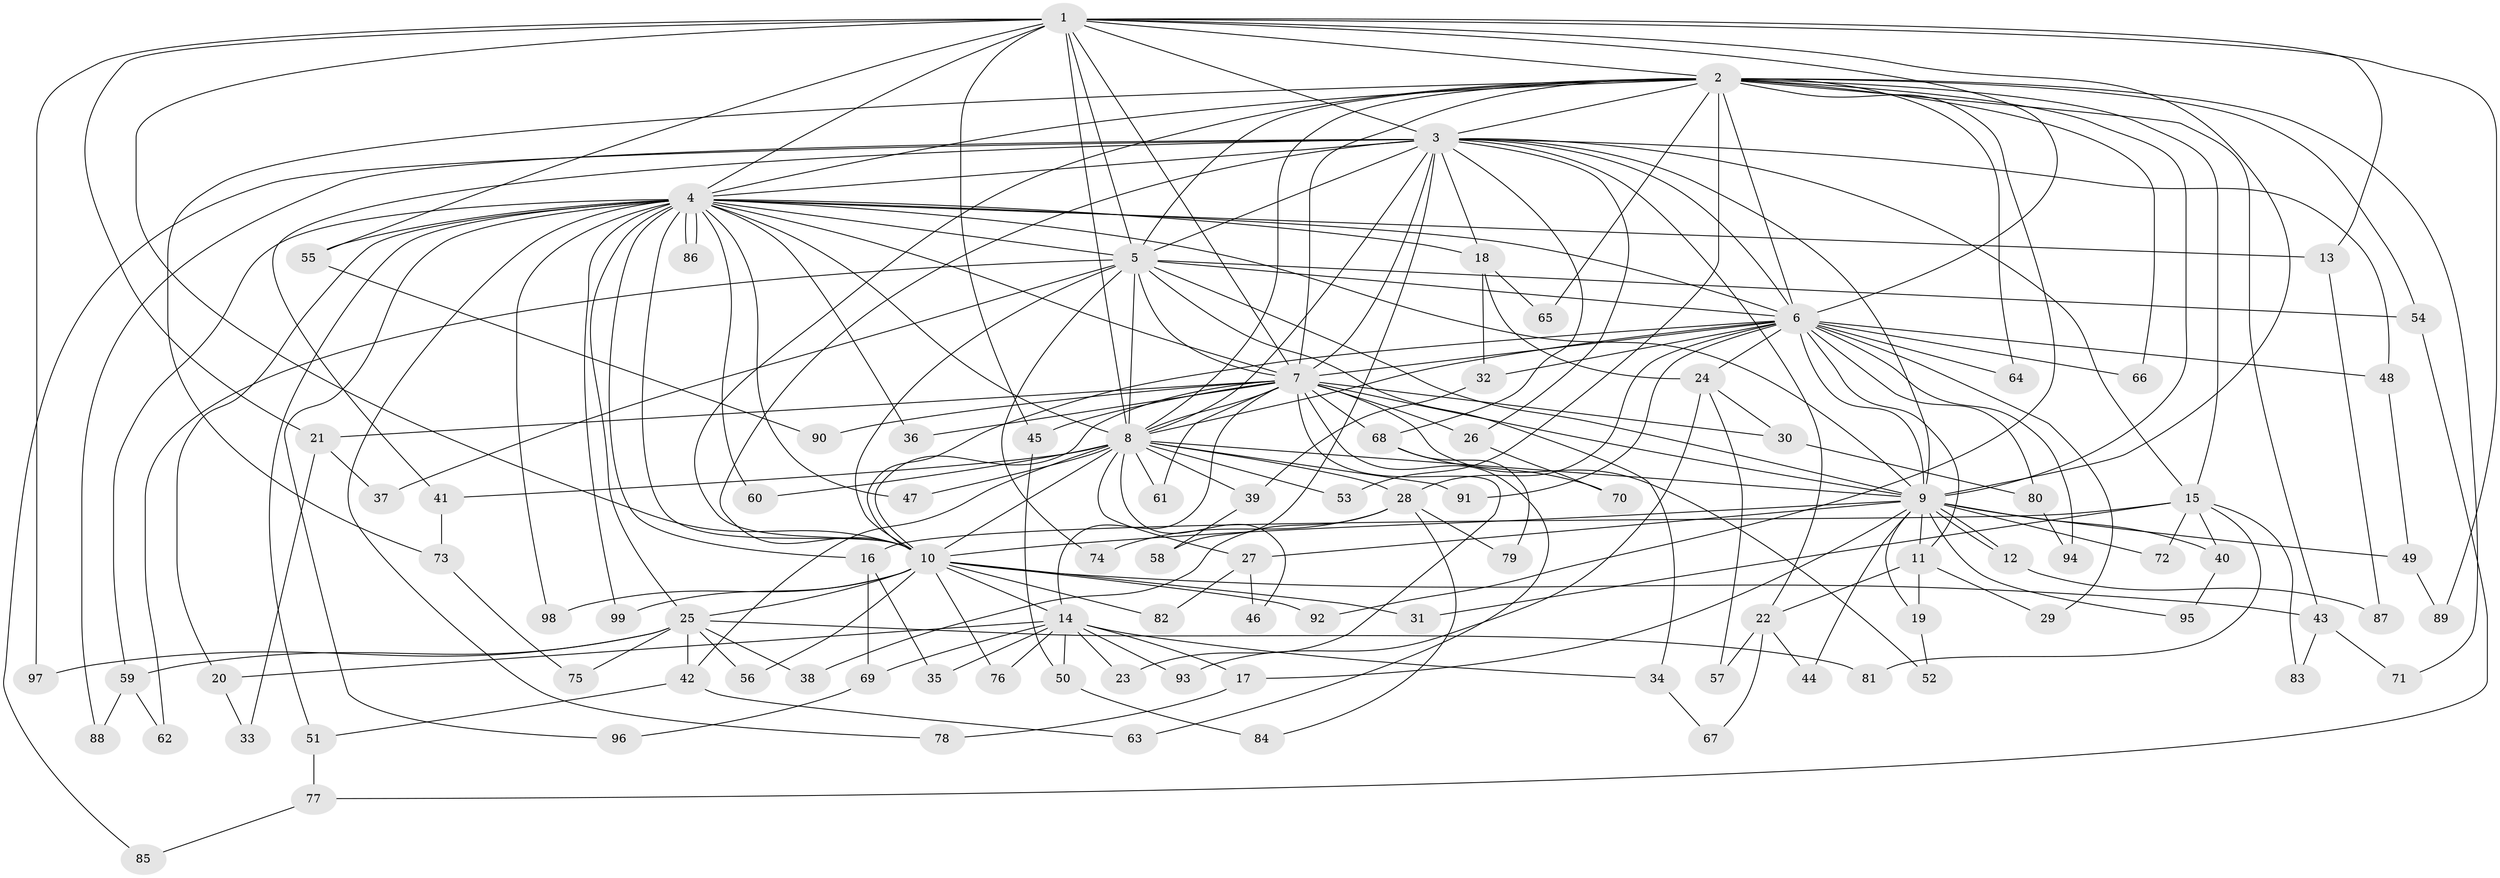 // Generated by graph-tools (version 1.1) at 2025/01/03/09/25 03:01:29]
// undirected, 99 vertices, 223 edges
graph export_dot {
graph [start="1"]
  node [color=gray90,style=filled];
  1;
  2;
  3;
  4;
  5;
  6;
  7;
  8;
  9;
  10;
  11;
  12;
  13;
  14;
  15;
  16;
  17;
  18;
  19;
  20;
  21;
  22;
  23;
  24;
  25;
  26;
  27;
  28;
  29;
  30;
  31;
  32;
  33;
  34;
  35;
  36;
  37;
  38;
  39;
  40;
  41;
  42;
  43;
  44;
  45;
  46;
  47;
  48;
  49;
  50;
  51;
  52;
  53;
  54;
  55;
  56;
  57;
  58;
  59;
  60;
  61;
  62;
  63;
  64;
  65;
  66;
  67;
  68;
  69;
  70;
  71;
  72;
  73;
  74;
  75;
  76;
  77;
  78;
  79;
  80;
  81;
  82;
  83;
  84;
  85;
  86;
  87;
  88;
  89;
  90;
  91;
  92;
  93;
  94;
  95;
  96;
  97;
  98;
  99;
  1 -- 2;
  1 -- 3;
  1 -- 4;
  1 -- 5;
  1 -- 6;
  1 -- 7;
  1 -- 8;
  1 -- 9;
  1 -- 10;
  1 -- 13;
  1 -- 21;
  1 -- 45;
  1 -- 55;
  1 -- 89;
  1 -- 97;
  2 -- 3;
  2 -- 4;
  2 -- 5;
  2 -- 6;
  2 -- 7;
  2 -- 8;
  2 -- 9;
  2 -- 10;
  2 -- 15;
  2 -- 43;
  2 -- 53;
  2 -- 54;
  2 -- 64;
  2 -- 65;
  2 -- 66;
  2 -- 71;
  2 -- 73;
  2 -- 92;
  3 -- 4;
  3 -- 5;
  3 -- 6;
  3 -- 7;
  3 -- 8;
  3 -- 9;
  3 -- 10;
  3 -- 15;
  3 -- 18;
  3 -- 22;
  3 -- 26;
  3 -- 41;
  3 -- 48;
  3 -- 58;
  3 -- 68;
  3 -- 85;
  3 -- 88;
  4 -- 5;
  4 -- 6;
  4 -- 7;
  4 -- 8;
  4 -- 9;
  4 -- 10;
  4 -- 13;
  4 -- 16;
  4 -- 18;
  4 -- 20;
  4 -- 25;
  4 -- 36;
  4 -- 47;
  4 -- 51;
  4 -- 55;
  4 -- 59;
  4 -- 60;
  4 -- 78;
  4 -- 86;
  4 -- 86;
  4 -- 96;
  4 -- 98;
  4 -- 99;
  5 -- 6;
  5 -- 7;
  5 -- 8;
  5 -- 9;
  5 -- 10;
  5 -- 34;
  5 -- 37;
  5 -- 54;
  5 -- 62;
  5 -- 74;
  6 -- 7;
  6 -- 8;
  6 -- 9;
  6 -- 10;
  6 -- 11;
  6 -- 24;
  6 -- 28;
  6 -- 29;
  6 -- 32;
  6 -- 48;
  6 -- 64;
  6 -- 66;
  6 -- 80;
  6 -- 91;
  6 -- 94;
  7 -- 8;
  7 -- 9;
  7 -- 10;
  7 -- 14;
  7 -- 21;
  7 -- 23;
  7 -- 26;
  7 -- 30;
  7 -- 36;
  7 -- 45;
  7 -- 52;
  7 -- 61;
  7 -- 63;
  7 -- 68;
  7 -- 90;
  8 -- 9;
  8 -- 10;
  8 -- 27;
  8 -- 28;
  8 -- 39;
  8 -- 41;
  8 -- 42;
  8 -- 46;
  8 -- 47;
  8 -- 53;
  8 -- 60;
  8 -- 61;
  8 -- 91;
  9 -- 10;
  9 -- 11;
  9 -- 12;
  9 -- 12;
  9 -- 17;
  9 -- 19;
  9 -- 27;
  9 -- 40;
  9 -- 44;
  9 -- 49;
  9 -- 72;
  9 -- 95;
  10 -- 14;
  10 -- 25;
  10 -- 31;
  10 -- 43;
  10 -- 56;
  10 -- 76;
  10 -- 82;
  10 -- 92;
  10 -- 98;
  10 -- 99;
  11 -- 19;
  11 -- 22;
  11 -- 29;
  12 -- 87;
  13 -- 87;
  14 -- 17;
  14 -- 20;
  14 -- 23;
  14 -- 34;
  14 -- 35;
  14 -- 50;
  14 -- 69;
  14 -- 76;
  14 -- 93;
  15 -- 16;
  15 -- 31;
  15 -- 40;
  15 -- 72;
  15 -- 81;
  15 -- 83;
  16 -- 35;
  16 -- 69;
  17 -- 78;
  18 -- 24;
  18 -- 32;
  18 -- 65;
  19 -- 52;
  20 -- 33;
  21 -- 33;
  21 -- 37;
  22 -- 44;
  22 -- 57;
  22 -- 67;
  24 -- 30;
  24 -- 57;
  24 -- 93;
  25 -- 38;
  25 -- 42;
  25 -- 56;
  25 -- 59;
  25 -- 75;
  25 -- 81;
  25 -- 97;
  26 -- 70;
  27 -- 46;
  27 -- 82;
  28 -- 38;
  28 -- 74;
  28 -- 79;
  28 -- 84;
  30 -- 80;
  32 -- 39;
  34 -- 67;
  39 -- 58;
  40 -- 95;
  41 -- 73;
  42 -- 51;
  42 -- 63;
  43 -- 71;
  43 -- 83;
  45 -- 50;
  48 -- 49;
  49 -- 89;
  50 -- 84;
  51 -- 77;
  54 -- 77;
  55 -- 90;
  59 -- 62;
  59 -- 88;
  68 -- 70;
  68 -- 79;
  69 -- 96;
  73 -- 75;
  77 -- 85;
  80 -- 94;
}
